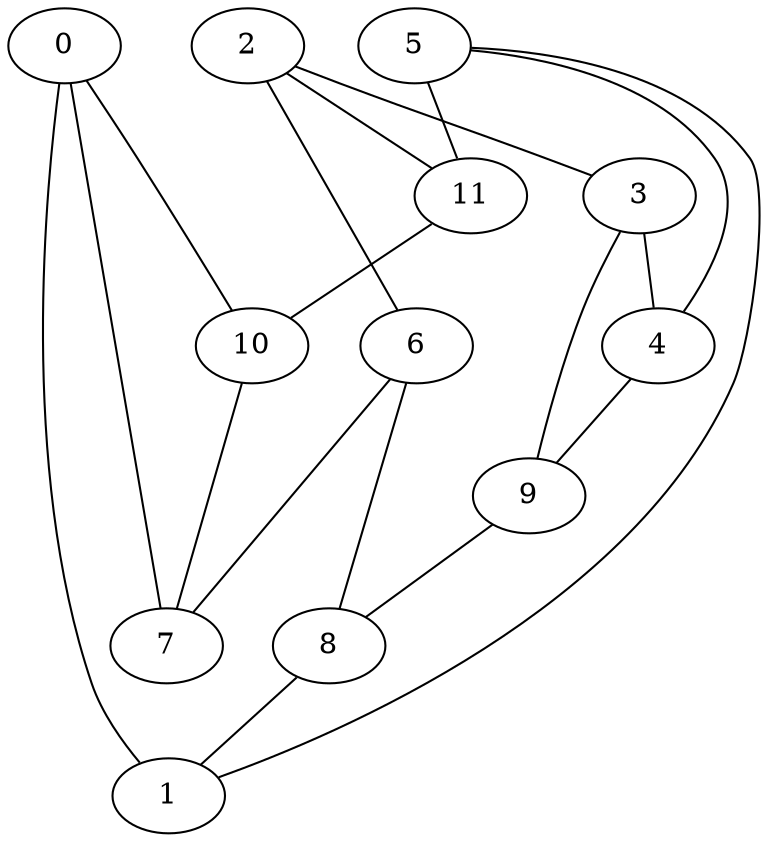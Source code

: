 strict graph {


	"2" [  weight=0 ];

	"2" -- "11" [  weight=0 ];

	"2" -- "3" [  weight=0 ];

	"2" -- "6" [  weight=0 ];

	"3" [  weight=0 ];

	"3" -- "9" [  weight=0 ];

	"3" -- "2" [  weight=0 ];

	"3" -- "4" [  weight=0 ];

	"6" [  weight=0 ];

	"6" -- "2" [  weight=0 ];

	"6" -- "7" [  weight=0 ];

	"6" -- "8" [  weight=0 ];

	"5" [  weight=0 ];

	"5" -- "1" [  weight=0 ];

	"5" -- "4" [  weight=0 ];

	"5" -- "11" [  weight=0 ];

	"4" [  weight=0 ];

	"4" -- "5" [  weight=0 ];

	"4" -- "3" [  weight=0 ];

	"4" -- "9" [  weight=0 ];

	"9" [  weight=0 ];

	"9" -- "8" [  weight=0 ];

	"9" -- "3" [  weight=0 ];

	"9" -- "4" [  weight=0 ];

	"11" [  weight=0 ];

	"11" -- "2" [  weight=0 ];

	"11" -- "5" [  weight=0 ];

	"11" -- "10" [  weight=0 ];

	"10" [  weight=0 ];

	"10" -- "11" [  weight=0 ];

	"10" -- "7" [  weight=0 ];

	"10" [  weight=0 ];

	"0" [  weight=0 ];

	"0" -- "7" [  weight=0 ];

	"0" -- "1" [  weight=0 ];

	"0" -- "10" [  weight=0 ];

	"8" [  weight=0 ];

	"8" -- "6" [  weight=0 ];

	"8" -- "1" [  weight=0 ];

	"8" -- "9" [  weight=0 ];

	"1" [  weight=0 ];

	"1" -- "8" [  weight=0 ];

	"1" -- "5" [  weight=0 ];

	"1" [  weight=0 ];

	"7" [  weight=0 ];

	"7" -- "6" [  weight=0 ];

	"7" -- "10" [  weight=0 ];

	"7" [  weight=0 ];

}
